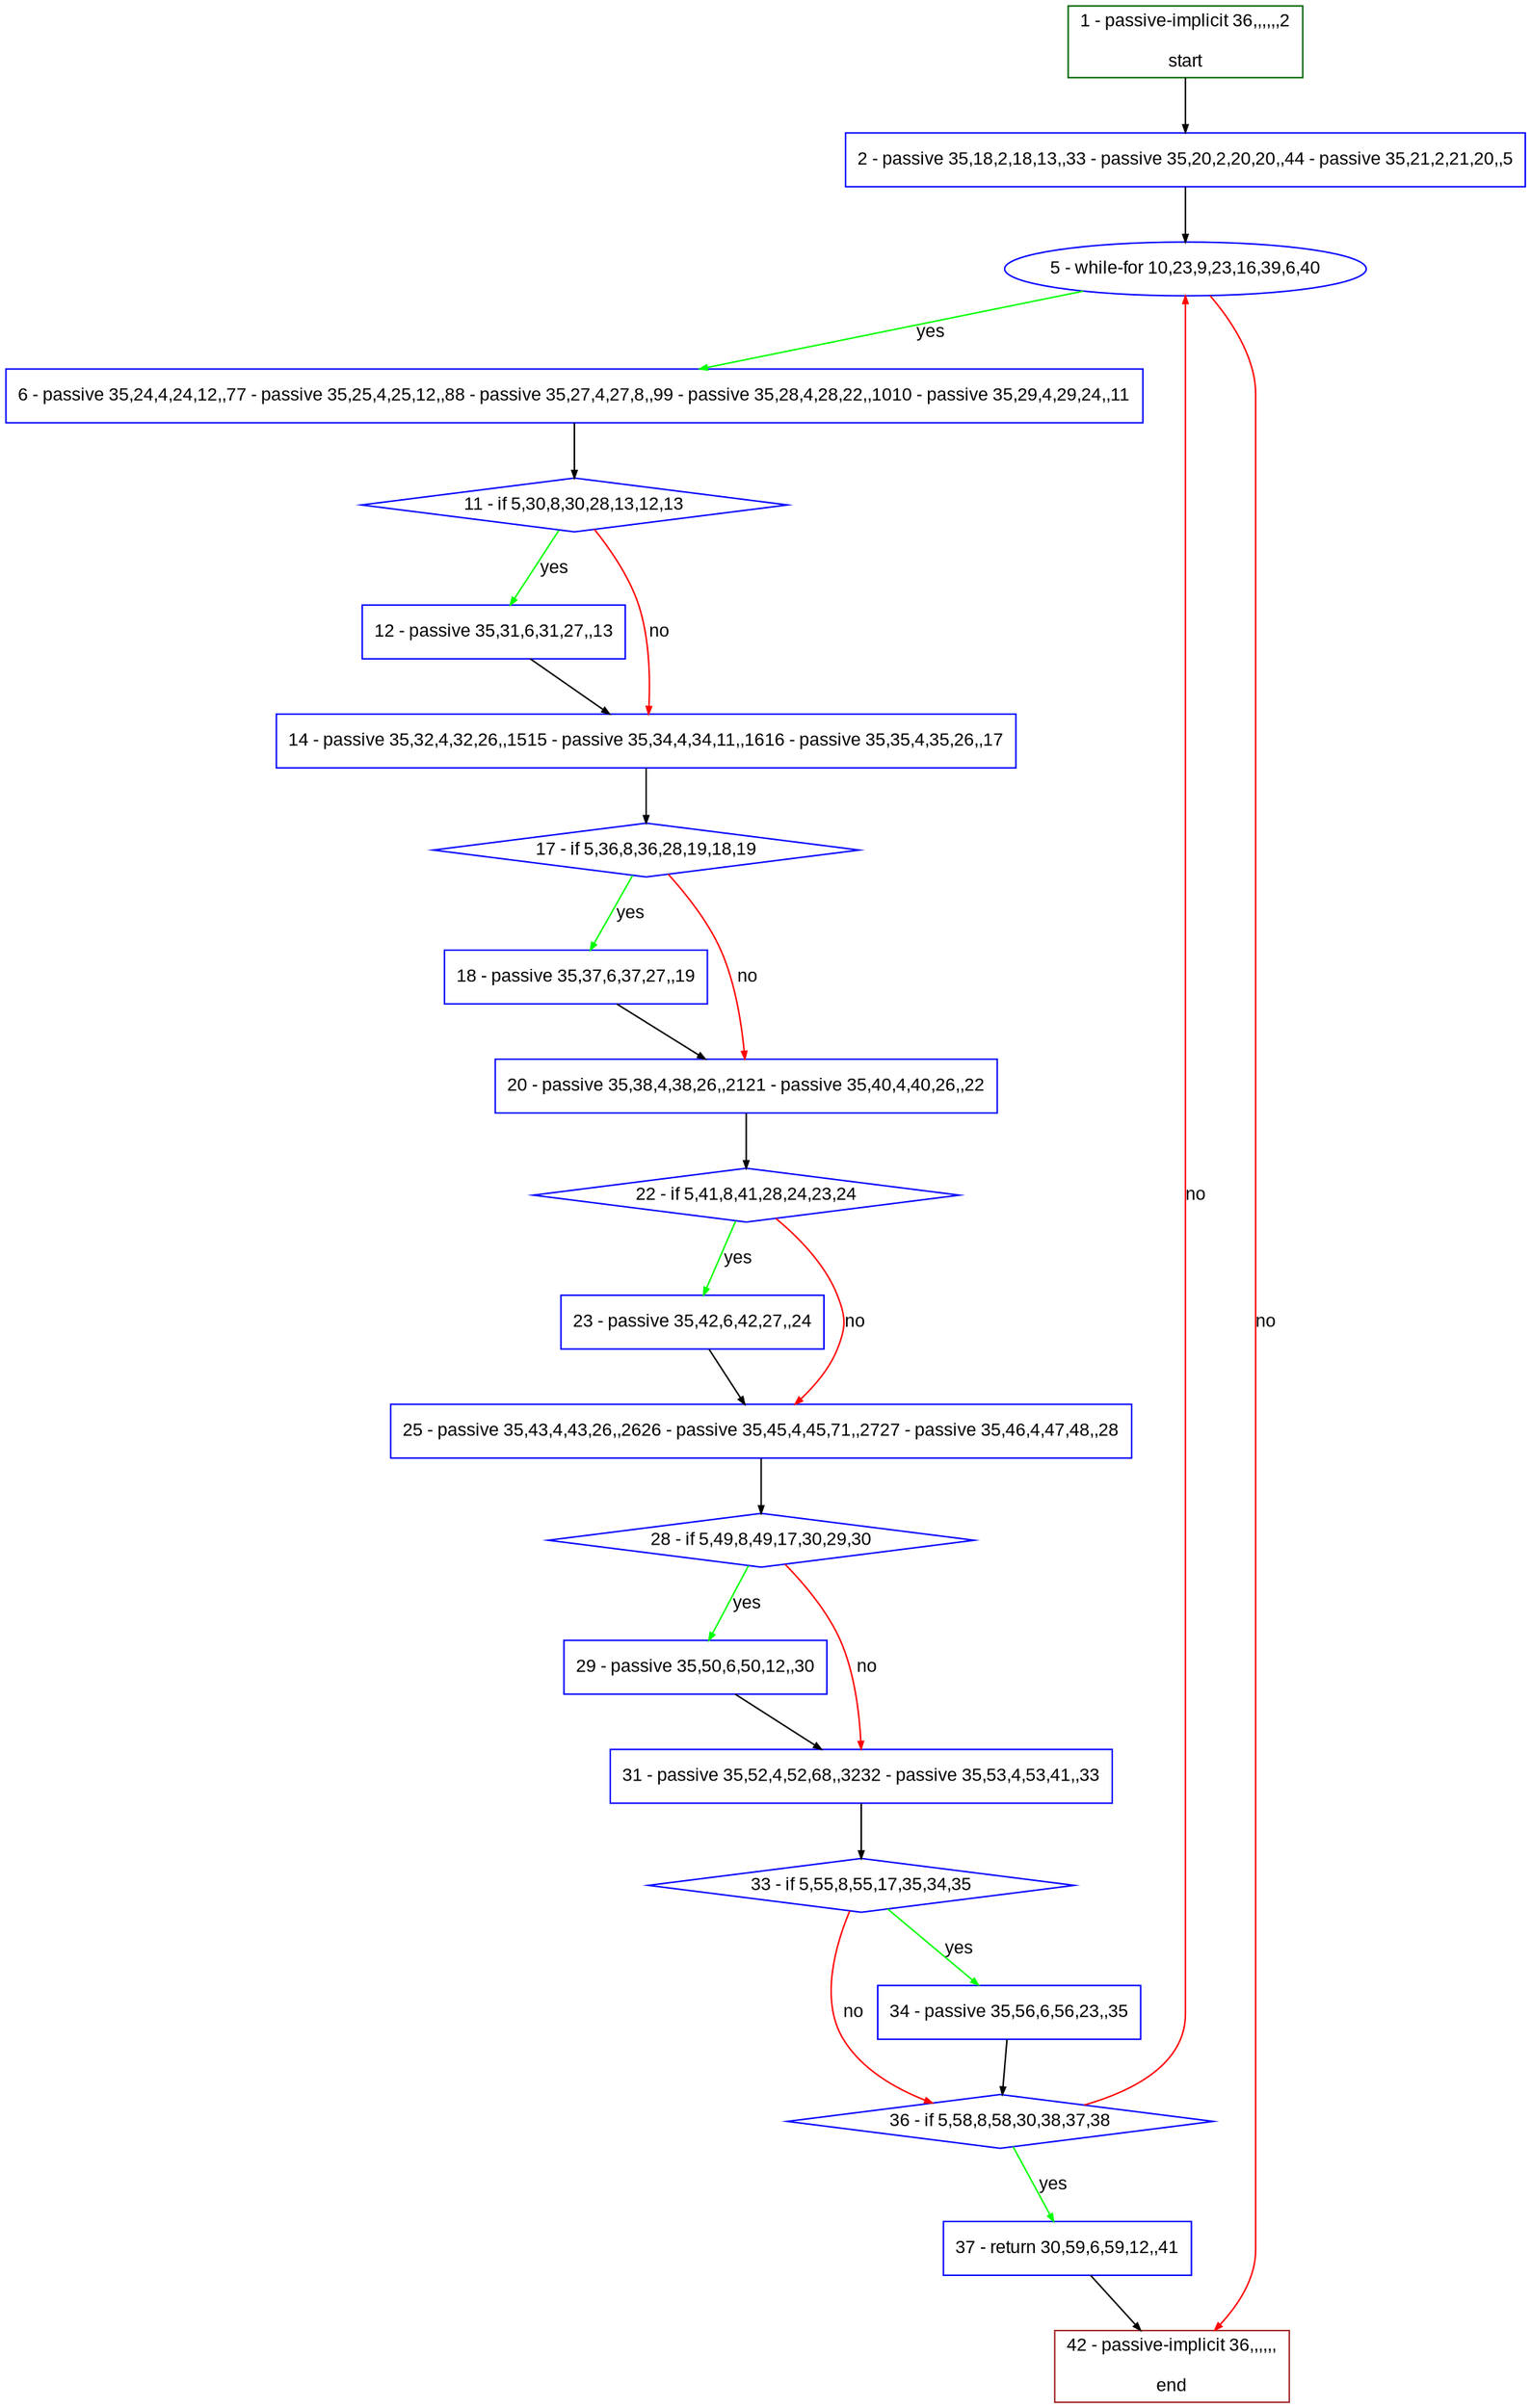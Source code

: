 digraph "" {
  graph [bgcolor="white", fillcolor="#FFFFCC", pack="true", packmode="clust", fontname="Arial", label="", fontsize="12", compound="true", style="rounded,filled"];
  node [node_initialized="no", fillcolor="white", fontname="Arial", label="", color="grey", fontsize="12", fixedsize="false", compound="true", shape="rectangle", style="filled"];
  edge [arrowtail="none", lhead="", fontcolor="black", fontname="Arial", label="", color="black", fontsize="12", arrowhead="normal", arrowsize="0.5", compound="true", ltail="", dir="forward"];
  __N1 [fillcolor="#ffffff", label="2 - passive 35,18,2,18,13,,33 - passive 35,20,2,20,20,,44 - passive 35,21,2,21,20,,5", color="#0000ff", shape="box", style="filled"];
  __N2 [fillcolor="#ffffff", label="1 - passive-implicit 36,,,,,,2\n\nstart", color="#006400", shape="box", style="filled"];
  __N3 [fillcolor="#ffffff", label="5 - while-for 10,23,9,23,16,39,6,40", color="#0000ff", shape="oval", style="filled"];
  __N4 [fillcolor="#ffffff", label="6 - passive 35,24,4,24,12,,77 - passive 35,25,4,25,12,,88 - passive 35,27,4,27,8,,99 - passive 35,28,4,28,22,,1010 - passive 35,29,4,29,24,,11", color="#0000ff", shape="box", style="filled"];
  __N5 [fillcolor="#ffffff", label="42 - passive-implicit 36,,,,,,\n\nend", color="#a52a2a", shape="box", style="filled"];
  __N6 [fillcolor="#ffffff", label="11 - if 5,30,8,30,28,13,12,13", color="#0000ff", shape="diamond", style="filled"];
  __N7 [fillcolor="#ffffff", label="12 - passive 35,31,6,31,27,,13", color="#0000ff", shape="box", style="filled"];
  __N8 [fillcolor="#ffffff", label="14 - passive 35,32,4,32,26,,1515 - passive 35,34,4,34,11,,1616 - passive 35,35,4,35,26,,17", color="#0000ff", shape="box", style="filled"];
  __N9 [fillcolor="#ffffff", label="17 - if 5,36,8,36,28,19,18,19", color="#0000ff", shape="diamond", style="filled"];
  __N10 [fillcolor="#ffffff", label="18 - passive 35,37,6,37,27,,19", color="#0000ff", shape="box", style="filled"];
  __N11 [fillcolor="#ffffff", label="20 - passive 35,38,4,38,26,,2121 - passive 35,40,4,40,26,,22", color="#0000ff", shape="box", style="filled"];
  __N12 [fillcolor="#ffffff", label="22 - if 5,41,8,41,28,24,23,24", color="#0000ff", shape="diamond", style="filled"];
  __N13 [fillcolor="#ffffff", label="23 - passive 35,42,6,42,27,,24", color="#0000ff", shape="box", style="filled"];
  __N14 [fillcolor="#ffffff", label="25 - passive 35,43,4,43,26,,2626 - passive 35,45,4,45,71,,2727 - passive 35,46,4,47,48,,28", color="#0000ff", shape="box", style="filled"];
  __N15 [fillcolor="#ffffff", label="28 - if 5,49,8,49,17,30,29,30", color="#0000ff", shape="diamond", style="filled"];
  __N16 [fillcolor="#ffffff", label="29 - passive 35,50,6,50,12,,30", color="#0000ff", shape="box", style="filled"];
  __N17 [fillcolor="#ffffff", label="31 - passive 35,52,4,52,68,,3232 - passive 35,53,4,53,41,,33", color="#0000ff", shape="box", style="filled"];
  __N18 [fillcolor="#ffffff", label="33 - if 5,55,8,55,17,35,34,35", color="#0000ff", shape="diamond", style="filled"];
  __N19 [fillcolor="#ffffff", label="34 - passive 35,56,6,56,23,,35", color="#0000ff", shape="box", style="filled"];
  __N20 [fillcolor="#ffffff", label="36 - if 5,58,8,58,30,38,37,38", color="#0000ff", shape="diamond", style="filled"];
  __N21 [fillcolor="#ffffff", label="37 - return 30,59,6,59,12,,41", color="#0000ff", shape="box", style="filled"];
  __N2 -> __N1 [arrowtail="none", color="#000000", label="", arrowhead="normal", dir="forward"];
  __N1 -> __N3 [arrowtail="none", color="#000000", label="", arrowhead="normal", dir="forward"];
  __N3 -> __N4 [arrowtail="none", color="#00ff00", label="yes", arrowhead="normal", dir="forward"];
  __N3 -> __N5 [arrowtail="none", color="#ff0000", label="no", arrowhead="normal", dir="forward"];
  __N4 -> __N6 [arrowtail="none", color="#000000", label="", arrowhead="normal", dir="forward"];
  __N6 -> __N7 [arrowtail="none", color="#00ff00", label="yes", arrowhead="normal", dir="forward"];
  __N6 -> __N8 [arrowtail="none", color="#ff0000", label="no", arrowhead="normal", dir="forward"];
  __N7 -> __N8 [arrowtail="none", color="#000000", label="", arrowhead="normal", dir="forward"];
  __N8 -> __N9 [arrowtail="none", color="#000000", label="", arrowhead="normal", dir="forward"];
  __N9 -> __N10 [arrowtail="none", color="#00ff00", label="yes", arrowhead="normal", dir="forward"];
  __N9 -> __N11 [arrowtail="none", color="#ff0000", label="no", arrowhead="normal", dir="forward"];
  __N10 -> __N11 [arrowtail="none", color="#000000", label="", arrowhead="normal", dir="forward"];
  __N11 -> __N12 [arrowtail="none", color="#000000", label="", arrowhead="normal", dir="forward"];
  __N12 -> __N13 [arrowtail="none", color="#00ff00", label="yes", arrowhead="normal", dir="forward"];
  __N12 -> __N14 [arrowtail="none", color="#ff0000", label="no", arrowhead="normal", dir="forward"];
  __N13 -> __N14 [arrowtail="none", color="#000000", label="", arrowhead="normal", dir="forward"];
  __N14 -> __N15 [arrowtail="none", color="#000000", label="", arrowhead="normal", dir="forward"];
  __N15 -> __N16 [arrowtail="none", color="#00ff00", label="yes", arrowhead="normal", dir="forward"];
  __N15 -> __N17 [arrowtail="none", color="#ff0000", label="no", arrowhead="normal", dir="forward"];
  __N16 -> __N17 [arrowtail="none", color="#000000", label="", arrowhead="normal", dir="forward"];
  __N17 -> __N18 [arrowtail="none", color="#000000", label="", arrowhead="normal", dir="forward"];
  __N18 -> __N19 [arrowtail="none", color="#00ff00", label="yes", arrowhead="normal", dir="forward"];
  __N18 -> __N20 [arrowtail="none", color="#ff0000", label="no", arrowhead="normal", dir="forward"];
  __N19 -> __N20 [arrowtail="none", color="#000000", label="", arrowhead="normal", dir="forward"];
  __N20 -> __N3 [arrowtail="none", color="#ff0000", label="no", arrowhead="normal", dir="forward"];
  __N20 -> __N21 [arrowtail="none", color="#00ff00", label="yes", arrowhead="normal", dir="forward"];
  __N21 -> __N5 [arrowtail="none", color="#000000", label="", arrowhead="normal", dir="forward"];
}
